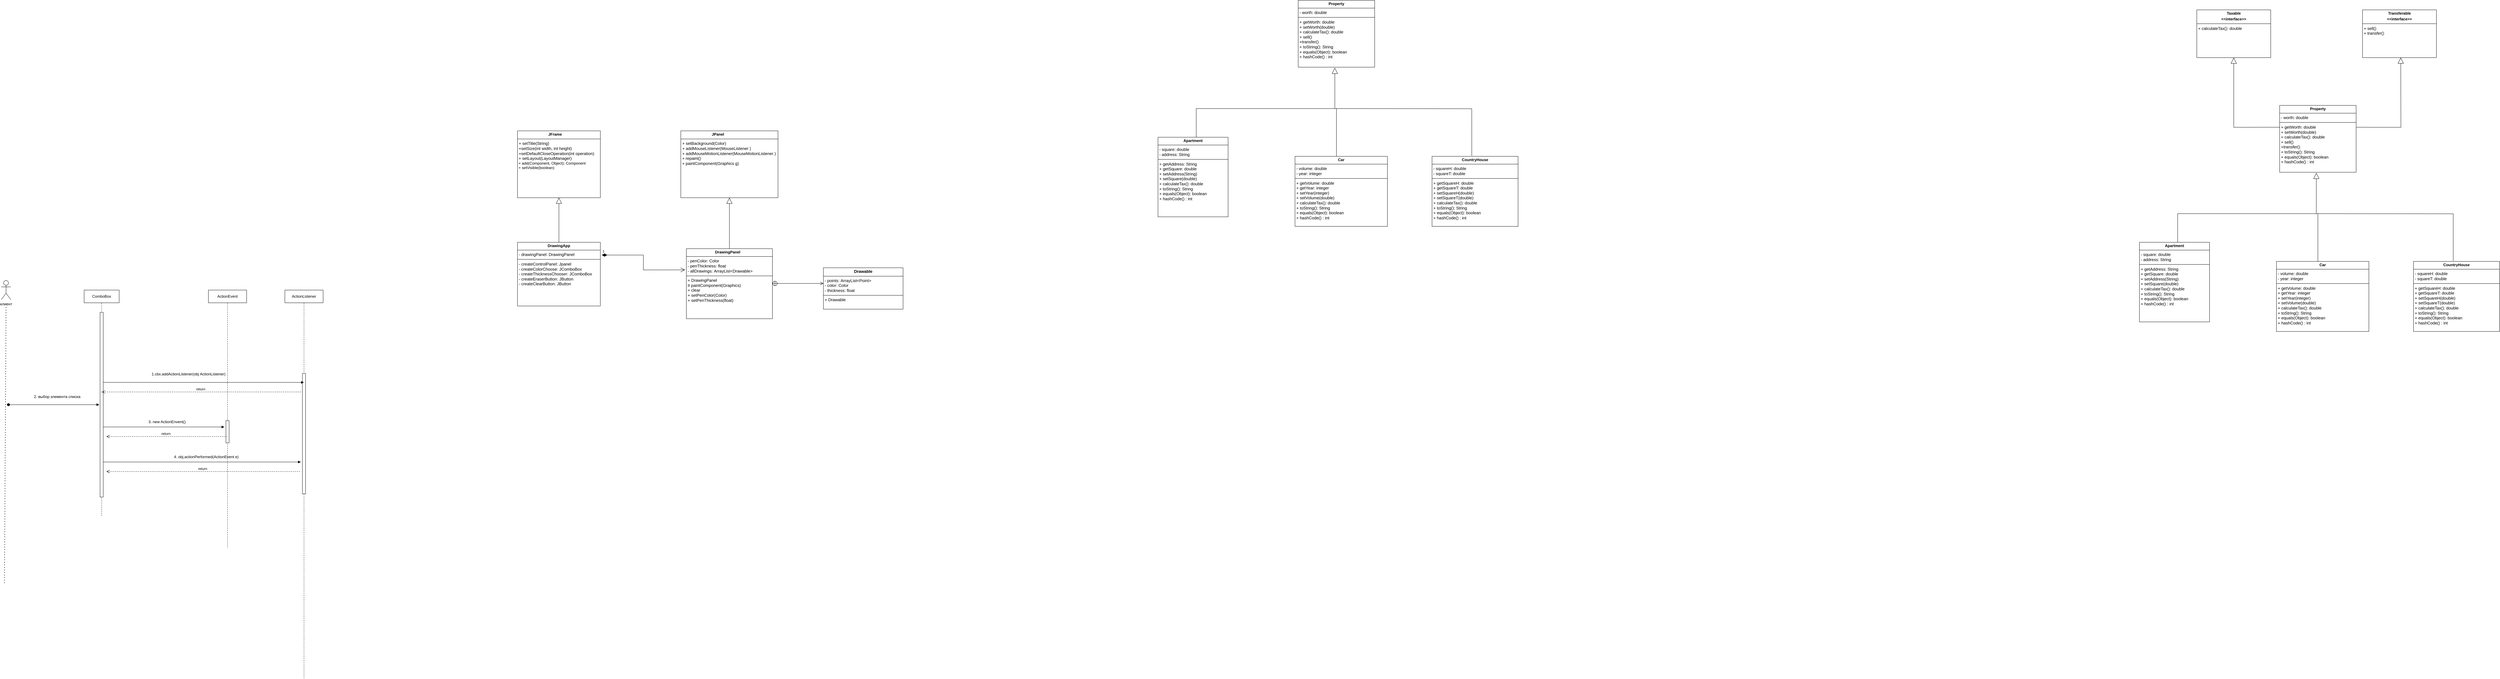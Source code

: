 <mxfile version="26.0.16">
  <diagram name="Страница — 1" id="_13ksTldsYPDwFrA4BW2">
    <mxGraphModel dx="5716" dy="1906" grid="1" gridSize="10" guides="1" tooltips="1" connect="1" arrows="1" fold="1" page="1" pageScale="1" pageWidth="827" pageHeight="1169" math="0" shadow="0">
      <root>
        <mxCell id="0" />
        <mxCell id="1" parent="0" />
        <mxCell id="aZQ1SQbZT99cCd8lC_CR-1" value="&lt;p style=&quot;margin:0px;margin-top:4px;text-align:center;&quot;&gt;&lt;span style=&quot;background-color: transparent; text-align: left;&quot;&gt;&lt;b&gt;Apartment&lt;/b&gt;&lt;/span&gt;&lt;/p&gt;&lt;hr size=&quot;1&quot; style=&quot;border-style:solid;&quot;&gt;&lt;p style=&quot;margin: 0px 0px 0px 4px; font-size: 13px;&quot;&gt;- square: double&lt;/p&gt;&lt;p style=&quot;margin: 0px 0px 0px 4px; font-size: 13px;&quot;&gt;- address: String&lt;/p&gt;&lt;hr size=&quot;1&quot; style=&quot;border-style: solid; font-size: 13px;&quot;&gt;&lt;p style=&quot;margin: 0px 0px 0px 4px; font-size: 13px;&quot;&gt;&lt;font style=&quot;font-size: 13px;&quot;&gt;+ getAddress&lt;/font&gt;&lt;span style=&quot;background-color: initial;&quot;&gt;: String&lt;/span&gt;&lt;/p&gt;&lt;p style=&quot;margin: 0px 0px 0px 4px; font-size: 13px;&quot;&gt;&lt;font style=&quot;font-size: 13px;&quot;&gt;+&amp;nbsp;getSquare: double&lt;br&gt;&lt;/font&gt;&lt;/p&gt;&lt;p style=&quot;margin: 0px 0px 0px 4px; font-size: 13px;&quot;&gt;&lt;font style=&quot;font-size: 13px;&quot;&gt;+&amp;nbsp;setAddress(String)&lt;/font&gt;&lt;/p&gt;&lt;p style=&quot;margin: 0px 0px 0px 4px; font-size: 13px;&quot;&gt;&lt;font style=&quot;font-size: 13px;&quot;&gt;+&amp;nbsp;setSquare(double)&lt;/font&gt;&lt;/p&gt;&lt;p style=&quot;margin: 0px 0px 0px 4px; font-size: 13px;&quot;&gt;&lt;font style=&quot;font-size: 13px;&quot;&gt;+ calculateTax(): double&lt;/font&gt;&lt;/p&gt;&lt;p style=&quot;font-size: 13px; margin: 0px 0px 0px 4px;&quot;&gt;+&amp;nbsp;toString(): String&lt;/p&gt;&lt;p style=&quot;margin: 0px 0px 0px 4px; font-size: 13px;&quot;&gt;&lt;/p&gt;&lt;p style=&quot;font-size: 13px; margin: 0px 0px 0px 4px;&quot;&gt;+ equals(Object): boolean&lt;/p&gt;&lt;p style=&quot;margin: 0px 0px 0px 4px; font-size: 13px;&quot;&gt;+&amp;nbsp;hashCode() : int&lt;/p&gt;&lt;p style=&quot;margin: 0px 0px 0px 4px; font-size: 13px;&quot;&gt;&lt;br&gt;&lt;/p&gt;&lt;p style=&quot;margin: 0px 0px 0px 4px; font-size: 13px;&quot;&gt;&lt;br&gt;&lt;/p&gt;" style="verticalAlign=top;align=left;overflow=fill;html=1;whiteSpace=wrap;" parent="1" vertex="1">
          <mxGeometry x="-120" y="280" width="220" height="250" as="geometry" />
        </mxCell>
        <mxCell id="aZQ1SQbZT99cCd8lC_CR-2" value="&lt;p style=&quot;margin:0px;margin-top:4px;text-align:center;&quot;&gt;&lt;span style=&quot;background-color: transparent; text-align: left;&quot;&gt;&lt;b&gt;Car&lt;/b&gt;&lt;/span&gt;&lt;/p&gt;&lt;hr size=&quot;1&quot; style=&quot;border-style:solid;&quot;&gt;&lt;p style=&quot;margin: 0px 0px 0px 4px; font-size: 13px;&quot;&gt;- volume: double&lt;/p&gt;&lt;p style=&quot;margin: 0px 0px 0px 4px; font-size: 13px;&quot;&gt;- year: integer&lt;/p&gt;&lt;hr size=&quot;1&quot; style=&quot;border-style: solid; font-size: 13px;&quot;&gt;&lt;p style=&quot;margin: 0px 0px 0px 4px; font-size: 13px;&quot;&gt;+ getVolume&lt;span style=&quot;background-color: initial;&quot;&gt;: double&lt;/span&gt;&lt;/p&gt;&lt;p style=&quot;margin: 0px 0px 0px 4px; font-size: 13px;&quot;&gt;+ getYear: integer&lt;br&gt;&lt;/p&gt;&lt;p style=&quot;margin: 0px 0px 0px 4px; font-size: 13px;&quot;&gt;+ setYear(integer)&lt;/p&gt;&lt;p style=&quot;margin: 0px 0px 0px 4px; font-size: 13px;&quot;&gt;+ setVolume(double)&lt;/p&gt;&lt;p style=&quot;margin: 0px 0px 0px 4px; font-size: 13px;&quot;&gt;+ calculateTax(): double&lt;/p&gt;&lt;p style=&quot;font-size: 13px; margin: 0px 0px 0px 4px;&quot;&gt;+&amp;nbsp;toString(): String&lt;/p&gt;&lt;p style=&quot;font-size: 13px; margin: 0px 0px 0px 4px;&quot;&gt;+ equals(Object): boolean&lt;/p&gt;&lt;p style=&quot;font-size: 13px; margin: 0px 0px 0px 4px;&quot;&gt;+&amp;nbsp;hashCode() : int&lt;/p&gt;" style="verticalAlign=top;align=left;overflow=fill;html=1;whiteSpace=wrap;" parent="1" vertex="1">
          <mxGeometry x="310" y="340" width="290" height="220" as="geometry" />
        </mxCell>
        <mxCell id="aZQ1SQbZT99cCd8lC_CR-3" value="&lt;p style=&quot;margin:0px;margin-top:4px;text-align:center;&quot;&gt;&lt;span style=&quot;background-color: transparent; text-align: left;&quot;&gt;&lt;b&gt;Property&lt;/b&gt;&lt;/span&gt;&lt;/p&gt;&lt;hr size=&quot;1&quot; style=&quot;border-style:solid;&quot;&gt;&lt;p style=&quot;margin: 0px 0px 0px 4px; font-size: 13px;&quot;&gt;&lt;font style=&quot;font-size: 13px;&quot;&gt;- worth: double&lt;/font&gt;&lt;/p&gt;&lt;hr size=&quot;1&quot; style=&quot;border-style: solid; font-size: 13px;&quot;&gt;&lt;p style=&quot;margin: 0px 0px 0px 4px;&quot;&gt;&lt;font style=&quot;background-color: transparent; color: light-dark(rgb(0, 0, 0), rgb(255, 255, 255)); font-size: 13px;&quot;&gt;+ getWorth&lt;/font&gt;&lt;span style=&quot;background-color: initial; color: light-dark(rgb(0, 0, 0), rgb(255, 255, 255)); font-size: 13px;&quot;&gt;: double&lt;/span&gt;&lt;/p&gt;&lt;p style=&quot;margin: 0px 0px 0px 4px; font-size: 13px;&quot;&gt;&lt;font style=&quot;font-size: 13px;&quot;&gt;+ setWorth(double)&lt;br&gt;&lt;/font&gt;&lt;/p&gt;&lt;p style=&quot;font-size: 13px; margin: 0px 0px 0px 4px;&quot;&gt;+ calculateTax(): double&lt;br&gt;&lt;/p&gt;&lt;p style=&quot;margin: 0px 0px 0px 4px; font-size: 13px;&quot;&gt;&lt;/p&gt;&lt;p style=&quot;font-size: 13px; margin: 0px 0px 0px 4px;&quot;&gt;+ sell()&lt;/p&gt;&lt;p style=&quot;font-size: 13px; margin: 0px 0px 0px 4px;&quot;&gt;+transfer()&lt;/p&gt;&lt;p style=&quot;font-size: 13px; margin: 0px 0px 0px 4px;&quot;&gt;+&amp;nbsp;toString(): String&lt;/p&gt;&lt;p style=&quot;font-size: 13px; margin: 0px 0px 0px 4px;&quot;&gt;+ equals(Object): boolean&lt;/p&gt;&lt;p style=&quot;font-size: 13px; margin: 0px 0px 0px 4px;&quot;&gt;+&amp;nbsp;hashCode() : int&lt;/p&gt;&lt;div style=&quot;font-size: 13px;&quot;&gt;&lt;span style=&quot;background-color: initial;&quot;&gt;&lt;br&gt;&lt;/span&gt;&lt;/div&gt;&lt;div style=&quot;font-size: 13px;&quot;&gt;&lt;font style=&quot;font-size: 13px;&quot;&gt;&lt;div&gt;&lt;br&gt;&lt;/div&gt;&lt;div&gt;&lt;br&gt;&lt;/div&gt;&lt;/font&gt;&lt;/div&gt;&lt;div style=&quot;font-size: 13px;&quot;&gt;&lt;font style=&quot;font-size: 13px;&quot;&gt;&lt;br&gt;&lt;/font&gt;&lt;/div&gt;&lt;div style=&quot;font-size: 13px;&quot;&gt;&lt;font style=&quot;font-size: 13px;&quot;&gt;&lt;br&gt;&lt;/font&gt;&lt;/div&gt;&lt;div style=&quot;font-size: 13px;&quot;&gt;&lt;font style=&quot;font-size: 13px;&quot;&gt;&lt;br&gt;&lt;/font&gt;&lt;/div&gt;&lt;p style=&quot;margin:0px;margin-left:4px;&quot;&gt;&lt;br&gt;&lt;/p&gt;&lt;p style=&quot;margin:0px;margin-left:4px;&quot;&gt;&lt;br&gt;&lt;/p&gt;" style="verticalAlign=top;align=left;overflow=fill;html=1;whiteSpace=wrap;" parent="1" vertex="1">
          <mxGeometry x="320" y="-150" width="240" height="210" as="geometry" />
        </mxCell>
        <mxCell id="aZQ1SQbZT99cCd8lC_CR-4" value="" style="endArrow=none;html=1;edgeStyle=orthogonalEdgeStyle;rounded=0;exitX=0.5;exitY=0;exitDx=0;exitDy=0;entryX=0.5;entryY=0;entryDx=0;entryDy=0;" parent="1" source="aZQ1SQbZT99cCd8lC_CR-1" target="aZQ1SQbZT99cCd8lC_CR-2" edge="1">
          <mxGeometry relative="1" as="geometry">
            <mxPoint x="280" y="200" as="sourcePoint" />
            <mxPoint x="440" y="200" as="targetPoint" />
            <Array as="points">
              <mxPoint y="280" />
              <mxPoint y="190" />
              <mxPoint x="440" y="190" />
              <mxPoint x="440" y="340" />
            </Array>
          </mxGeometry>
        </mxCell>
        <mxCell id="aZQ1SQbZT99cCd8lC_CR-6" value="" style="endArrow=block;endSize=16;endFill=0;html=1;rounded=0;" parent="1" edge="1">
          <mxGeometry width="160" relative="1" as="geometry">
            <mxPoint x="435" y="190" as="sourcePoint" />
            <mxPoint x="435" y="62" as="targetPoint" />
          </mxGeometry>
        </mxCell>
        <mxCell id="aZQ1SQbZT99cCd8lC_CR-7" value="&lt;p style=&quot;margin:0px;margin-top:4px;text-align:center;&quot;&gt;&lt;span style=&quot;background-color: transparent; text-align: left;&quot;&gt;&lt;b&gt;CountryHouse&lt;/b&gt;&lt;/span&gt;&lt;/p&gt;&lt;hr size=&quot;1&quot; style=&quot;border-style:solid;&quot;&gt;&lt;p style=&quot;margin: 0px 0px 0px 4px;&quot;&gt;&lt;span style=&quot;font-size: 13px; background-color: transparent; color: light-dark(rgb(0, 0, 0), rgb(255, 255, 255));&quot;&gt;-&amp;nbsp;&lt;/span&gt;&lt;span style=&quot;background-color: transparent; font-size: 13px;&quot;&gt;squareH&lt;/span&gt;&lt;span style=&quot;font-size: 13px; background-color: transparent; color: light-dark(rgb(0, 0, 0), rgb(255, 255, 255));&quot;&gt;: double&lt;/span&gt;&lt;/p&gt;&lt;p style=&quot;margin: 0px 0px 0px 4px; font-size: 13px;&quot;&gt;- squareT: double&lt;/p&gt;&lt;hr size=&quot;1&quot; style=&quot;border-style: solid; font-size: 13px;&quot;&gt;&lt;p style=&quot;margin: 0px 0px 0px 4px; font-size: 13px;&quot;&gt;+ getSquareH&lt;span style=&quot;background-color: initial;&quot;&gt;: double&lt;/span&gt;&lt;/p&gt;&lt;p style=&quot;margin: 0px 0px 0px 4px; font-size: 13px;&quot;&gt;+ getSquareT: double&lt;br&gt;&lt;/p&gt;&lt;p style=&quot;margin: 0px 0px 0px 4px; font-size: 13px;&quot;&gt;+ setSquareH(double)&lt;/p&gt;&lt;p style=&quot;margin: 0px 0px 0px 4px; font-size: 13px;&quot;&gt;+ setSquareT(double)&lt;/p&gt;&lt;p style=&quot;margin: 0px 0px 0px 4px; font-size: 13px;&quot;&gt;+ calculateTax(): double&lt;/p&gt;&lt;p style=&quot;font-size: 13px; margin: 0px 0px 0px 4px;&quot;&gt;+&amp;nbsp;toString(): String&lt;/p&gt;&lt;p style=&quot;font-size: 13px; margin: 0px 0px 0px 4px;&quot;&gt;+ equals(Object): boolean&lt;/p&gt;&lt;p style=&quot;font-size: 13px; margin: 0px 0px 0px 4px;&quot;&gt;+&amp;nbsp;hashCode() : int&lt;/p&gt;" style="verticalAlign=top;align=left;overflow=fill;html=1;whiteSpace=wrap;" parent="1" vertex="1">
          <mxGeometry x="740" y="340" width="270" height="220" as="geometry" />
        </mxCell>
        <mxCell id="aZQ1SQbZT99cCd8lC_CR-8" value="" style="endArrow=none;html=1;rounded=0;entryX=0.462;entryY=-0.008;entryDx=0;entryDy=0;entryPerimeter=0;edgeStyle=orthogonalEdgeStyle;" parent="1" target="aZQ1SQbZT99cCd8lC_CR-7" edge="1">
          <mxGeometry width="50" height="50" relative="1" as="geometry">
            <mxPoint x="440" y="190" as="sourcePoint" />
            <mxPoint x="800" y="220" as="targetPoint" />
          </mxGeometry>
        </mxCell>
        <mxCell id="85oinvywJ7KDkcrVOduP-8" value="&lt;p style=&quot;margin:0px;margin-top:4px;text-align:center;&quot;&gt;&lt;span style=&quot;background-color: transparent; text-align: left;&quot;&gt;&lt;b&gt;Apartment&lt;/b&gt;&lt;/span&gt;&lt;/p&gt;&lt;hr size=&quot;1&quot; style=&quot;border-style:solid;&quot;&gt;&lt;p style=&quot;margin: 0px 0px 0px 4px; font-size: 13px;&quot;&gt;- square: double&lt;/p&gt;&lt;p style=&quot;margin: 0px 0px 0px 4px; font-size: 13px;&quot;&gt;- address: String&lt;/p&gt;&lt;hr size=&quot;1&quot; style=&quot;border-style: solid; font-size: 13px;&quot;&gt;&lt;p style=&quot;margin: 0px 0px 0px 4px; font-size: 13px;&quot;&gt;&lt;font style=&quot;font-size: 13px;&quot;&gt;+ getAddress&lt;/font&gt;&lt;span style=&quot;background-color: initial;&quot;&gt;: String&lt;/span&gt;&lt;/p&gt;&lt;p style=&quot;margin: 0px 0px 0px 4px; font-size: 13px;&quot;&gt;&lt;font style=&quot;font-size: 13px;&quot;&gt;+&amp;nbsp;getSquare: double&lt;br&gt;&lt;/font&gt;&lt;/p&gt;&lt;p style=&quot;margin: 0px 0px 0px 4px; font-size: 13px;&quot;&gt;&lt;font style=&quot;font-size: 13px;&quot;&gt;+&amp;nbsp;setAddress(String)&lt;/font&gt;&lt;/p&gt;&lt;p style=&quot;margin: 0px 0px 0px 4px; font-size: 13px;&quot;&gt;&lt;font style=&quot;font-size: 13px;&quot;&gt;+&amp;nbsp;setSquare(double)&lt;/font&gt;&lt;/p&gt;&lt;p style=&quot;margin: 0px 0px 0px 4px; font-size: 13px;&quot;&gt;&lt;font style=&quot;font-size: 13px;&quot;&gt;+ calculateTax(): double&lt;/font&gt;&lt;/p&gt;&lt;p style=&quot;font-size: 13px; margin: 0px 0px 0px 4px;&quot;&gt;+&amp;nbsp;toString(): String&lt;/p&gt;&lt;p style=&quot;margin: 0px 0px 0px 4px; font-size: 13px;&quot;&gt;&lt;/p&gt;&lt;p style=&quot;font-size: 13px; margin: 0px 0px 0px 4px;&quot;&gt;+ equals(Object): boolean&lt;/p&gt;&lt;p style=&quot;margin: 0px 0px 0px 4px; font-size: 13px;&quot;&gt;+&amp;nbsp;hashCode() : int&lt;/p&gt;&lt;p style=&quot;margin: 0px 0px 0px 4px; font-size: 13px;&quot;&gt;&lt;br&gt;&lt;/p&gt;&lt;p style=&quot;margin: 0px 0px 0px 4px; font-size: 13px;&quot;&gt;&lt;br&gt;&lt;/p&gt;" style="verticalAlign=top;align=left;overflow=fill;html=1;whiteSpace=wrap;" parent="1" vertex="1">
          <mxGeometry x="2960" y="610" width="220" height="250" as="geometry" />
        </mxCell>
        <mxCell id="85oinvywJ7KDkcrVOduP-9" value="&lt;p style=&quot;margin:0px;margin-top:4px;text-align:center;&quot;&gt;&lt;span style=&quot;background-color: transparent; text-align: left;&quot;&gt;&lt;b&gt;Car&lt;/b&gt;&lt;/span&gt;&lt;/p&gt;&lt;hr size=&quot;1&quot; style=&quot;border-style:solid;&quot;&gt;&lt;p style=&quot;margin: 0px 0px 0px 4px; font-size: 13px;&quot;&gt;- volume: double&lt;/p&gt;&lt;p style=&quot;margin: 0px 0px 0px 4px; font-size: 13px;&quot;&gt;- year: integer&lt;/p&gt;&lt;hr size=&quot;1&quot; style=&quot;border-style: solid; font-size: 13px;&quot;&gt;&lt;p style=&quot;margin: 0px 0px 0px 4px; font-size: 13px;&quot;&gt;+ getVolume&lt;span style=&quot;background-color: initial;&quot;&gt;: double&lt;/span&gt;&lt;/p&gt;&lt;p style=&quot;margin: 0px 0px 0px 4px; font-size: 13px;&quot;&gt;+ getYear: integer&lt;br&gt;&lt;/p&gt;&lt;p style=&quot;margin: 0px 0px 0px 4px; font-size: 13px;&quot;&gt;+ setYear(integer)&lt;/p&gt;&lt;p style=&quot;margin: 0px 0px 0px 4px; font-size: 13px;&quot;&gt;+ setVolume(double)&lt;/p&gt;&lt;p style=&quot;margin: 0px 0px 0px 4px; font-size: 13px;&quot;&gt;+ calculateTax(): double&lt;/p&gt;&lt;p style=&quot;font-size: 13px; margin: 0px 0px 0px 4px;&quot;&gt;+&amp;nbsp;toString(): String&lt;/p&gt;&lt;p style=&quot;font-size: 13px; margin: 0px 0px 0px 4px;&quot;&gt;+ equals(Object): boolean&lt;/p&gt;&lt;p style=&quot;font-size: 13px; margin: 0px 0px 0px 4px;&quot;&gt;+&amp;nbsp;hashCode() : int&lt;/p&gt;" style="verticalAlign=top;align=left;overflow=fill;html=1;whiteSpace=wrap;" parent="1" vertex="1">
          <mxGeometry x="3390" y="670" width="290" height="220" as="geometry" />
        </mxCell>
        <mxCell id="85oinvywJ7KDkcrVOduP-10" value="&lt;p style=&quot;margin:0px;margin-top:4px;text-align:center;&quot;&gt;&lt;span style=&quot;background-color: transparent; text-align: left;&quot;&gt;&lt;b&gt;Property&lt;/b&gt;&lt;/span&gt;&lt;/p&gt;&lt;hr size=&quot;1&quot; style=&quot;border-style:solid;&quot;&gt;&lt;p style=&quot;margin: 0px 0px 0px 4px; font-size: 13px;&quot;&gt;&lt;font style=&quot;font-size: 13px;&quot;&gt;- worth: double&lt;/font&gt;&lt;/p&gt;&lt;hr size=&quot;1&quot; style=&quot;border-style: solid; font-size: 13px;&quot;&gt;&lt;p style=&quot;margin: 0px 0px 0px 4px;&quot;&gt;&lt;font style=&quot;background-color: transparent; color: light-dark(rgb(0, 0, 0), rgb(255, 255, 255)); font-size: 13px;&quot;&gt;+ getWorth&lt;/font&gt;&lt;span style=&quot;background-color: initial; color: light-dark(rgb(0, 0, 0), rgb(255, 255, 255)); font-size: 13px;&quot;&gt;: double&lt;/span&gt;&lt;/p&gt;&lt;p style=&quot;margin: 0px 0px 0px 4px; font-size: 13px;&quot;&gt;&lt;font style=&quot;font-size: 13px;&quot;&gt;+ setWorth(double)&lt;br&gt;&lt;/font&gt;&lt;/p&gt;&lt;p style=&quot;font-size: 13px; margin: 0px 0px 0px 4px;&quot;&gt;+ calculateTax(): double&lt;br&gt;&lt;/p&gt;&lt;p style=&quot;margin: 0px 0px 0px 4px; font-size: 13px;&quot;&gt;&lt;/p&gt;&lt;p style=&quot;font-size: 13px; margin: 0px 0px 0px 4px;&quot;&gt;+ sell()&lt;/p&gt;&lt;p style=&quot;font-size: 13px; margin: 0px 0px 0px 4px;&quot;&gt;+transfer()&lt;/p&gt;&lt;p style=&quot;font-size: 13px; margin: 0px 0px 0px 4px;&quot;&gt;+&amp;nbsp;toString(): String&lt;/p&gt;&lt;p style=&quot;font-size: 13px; margin: 0px 0px 0px 4px;&quot;&gt;+ equals(Object): boolean&lt;/p&gt;&lt;p style=&quot;font-size: 13px; margin: 0px 0px 0px 4px;&quot;&gt;+&amp;nbsp;hashCode() : int&lt;/p&gt;&lt;div style=&quot;font-size: 13px;&quot;&gt;&lt;span style=&quot;background-color: initial;&quot;&gt;&lt;br&gt;&lt;/span&gt;&lt;/div&gt;&lt;div style=&quot;font-size: 13px;&quot;&gt;&lt;font style=&quot;font-size: 13px;&quot;&gt;&lt;div&gt;&lt;br&gt;&lt;/div&gt;&lt;div&gt;&lt;br&gt;&lt;/div&gt;&lt;/font&gt;&lt;/div&gt;&lt;div style=&quot;font-size: 13px;&quot;&gt;&lt;font style=&quot;font-size: 13px;&quot;&gt;&lt;br&gt;&lt;/font&gt;&lt;/div&gt;&lt;div style=&quot;font-size: 13px;&quot;&gt;&lt;font style=&quot;font-size: 13px;&quot;&gt;&lt;br&gt;&lt;/font&gt;&lt;/div&gt;&lt;div style=&quot;font-size: 13px;&quot;&gt;&lt;font style=&quot;font-size: 13px;&quot;&gt;&lt;br&gt;&lt;/font&gt;&lt;/div&gt;&lt;p style=&quot;margin:0px;margin-left:4px;&quot;&gt;&lt;br&gt;&lt;/p&gt;&lt;p style=&quot;margin:0px;margin-left:4px;&quot;&gt;&lt;br&gt;&lt;/p&gt;" style="verticalAlign=top;align=left;overflow=fill;html=1;whiteSpace=wrap;" parent="1" vertex="1">
          <mxGeometry x="3400" y="180" width="240" height="210" as="geometry" />
        </mxCell>
        <mxCell id="85oinvywJ7KDkcrVOduP-11" value="" style="endArrow=none;html=1;edgeStyle=orthogonalEdgeStyle;rounded=0;exitX=0.5;exitY=0;exitDx=0;exitDy=0;entryX=0.5;entryY=0;entryDx=0;entryDy=0;" parent="1" source="85oinvywJ7KDkcrVOduP-8" target="85oinvywJ7KDkcrVOduP-9" edge="1">
          <mxGeometry relative="1" as="geometry">
            <mxPoint x="3360" y="530" as="sourcePoint" />
            <mxPoint x="3520" y="530" as="targetPoint" />
            <Array as="points">
              <mxPoint x="3080" y="610" />
              <mxPoint x="3080" y="520" />
              <mxPoint x="3520" y="520" />
              <mxPoint x="3520" y="670" />
            </Array>
          </mxGeometry>
        </mxCell>
        <mxCell id="85oinvywJ7KDkcrVOduP-12" value="" style="endArrow=block;endSize=16;endFill=0;html=1;rounded=0;" parent="1" edge="1">
          <mxGeometry width="160" relative="1" as="geometry">
            <mxPoint x="3515" y="520" as="sourcePoint" />
            <mxPoint x="3515" y="392" as="targetPoint" />
          </mxGeometry>
        </mxCell>
        <mxCell id="85oinvywJ7KDkcrVOduP-13" value="&lt;p style=&quot;margin:0px;margin-top:4px;text-align:center;&quot;&gt;&lt;span style=&quot;background-color: transparent; text-align: left;&quot;&gt;&lt;b&gt;CountryHouse&lt;/b&gt;&lt;/span&gt;&lt;/p&gt;&lt;hr size=&quot;1&quot; style=&quot;border-style:solid;&quot;&gt;&lt;p style=&quot;margin: 0px 0px 0px 4px;&quot;&gt;&lt;span style=&quot;font-size: 13px; background-color: transparent; color: light-dark(rgb(0, 0, 0), rgb(255, 255, 255));&quot;&gt;-&amp;nbsp;&lt;/span&gt;&lt;span style=&quot;background-color: transparent; font-size: 13px;&quot;&gt;squareH&lt;/span&gt;&lt;span style=&quot;font-size: 13px; background-color: transparent; color: light-dark(rgb(0, 0, 0), rgb(255, 255, 255));&quot;&gt;: double&lt;/span&gt;&lt;/p&gt;&lt;p style=&quot;margin: 0px 0px 0px 4px; font-size: 13px;&quot;&gt;- squareT: double&lt;/p&gt;&lt;hr size=&quot;1&quot; style=&quot;border-style: solid; font-size: 13px;&quot;&gt;&lt;p style=&quot;margin: 0px 0px 0px 4px; font-size: 13px;&quot;&gt;+ getSquareH&lt;span style=&quot;background-color: initial;&quot;&gt;: double&lt;/span&gt;&lt;/p&gt;&lt;p style=&quot;margin: 0px 0px 0px 4px; font-size: 13px;&quot;&gt;+ getSquareT: double&lt;br&gt;&lt;/p&gt;&lt;p style=&quot;margin: 0px 0px 0px 4px; font-size: 13px;&quot;&gt;+ setSquareH(double)&lt;/p&gt;&lt;p style=&quot;margin: 0px 0px 0px 4px; font-size: 13px;&quot;&gt;+ setSquareT(double)&lt;/p&gt;&lt;p style=&quot;margin: 0px 0px 0px 4px; font-size: 13px;&quot;&gt;+ calculateTax(): double&lt;/p&gt;&lt;p style=&quot;font-size: 13px; margin: 0px 0px 0px 4px;&quot;&gt;+&amp;nbsp;toString(): String&lt;/p&gt;&lt;p style=&quot;font-size: 13px; margin: 0px 0px 0px 4px;&quot;&gt;+ equals(Object): boolean&lt;/p&gt;&lt;p style=&quot;font-size: 13px; margin: 0px 0px 0px 4px;&quot;&gt;+&amp;nbsp;hashCode() : int&lt;/p&gt;" style="verticalAlign=top;align=left;overflow=fill;html=1;whiteSpace=wrap;" parent="1" vertex="1">
          <mxGeometry x="3820" y="670" width="270" height="220" as="geometry" />
        </mxCell>
        <mxCell id="85oinvywJ7KDkcrVOduP-14" value="" style="endArrow=none;html=1;rounded=0;entryX=0.462;entryY=-0.008;entryDx=0;entryDy=0;entryPerimeter=0;edgeStyle=orthogonalEdgeStyle;" parent="1" target="85oinvywJ7KDkcrVOduP-13" edge="1">
          <mxGeometry width="50" height="50" relative="1" as="geometry">
            <mxPoint x="3520" y="520" as="sourcePoint" />
            <mxPoint x="3880" y="550" as="targetPoint" />
          </mxGeometry>
        </mxCell>
        <mxCell id="85oinvywJ7KDkcrVOduP-15" value="&lt;p style=&quot;margin: 4px 0px 0px; text-align: center;&quot;&gt;&lt;span style=&quot;background-color: transparent; text-align: left;&quot;&gt;&lt;b&gt;Taxable&lt;/b&gt;&lt;/span&gt;&lt;/p&gt;&lt;p style=&quot;margin:0px;margin-top:4px;text-align:center;&quot;&gt;&lt;span style=&quot;background-color: transparent; text-align: left;&quot;&gt;&lt;b&gt;&amp;lt;&amp;lt;interface&amp;gt;&amp;gt;&lt;/b&gt;&lt;/span&gt;&lt;/p&gt;&lt;hr size=&quot;1&quot; style=&quot;border-style: solid; font-size: 13px;&quot;&gt;&lt;p style=&quot;margin: 0px 0px 0px 4px;&quot;&gt;&lt;span style=&quot;font-size: 13px; background-color: transparent; color: light-dark(rgb(0, 0, 0), rgb(255, 255, 255));&quot;&gt;+ calculateTax(): double&lt;/span&gt;&lt;/p&gt;&lt;p style=&quot;margin: 0px 0px 0px 4px; font-size: 13px;&quot;&gt;&lt;/p&gt;&lt;p style=&quot;font-size: 13px; margin: 0px 0px 0px 4px;&quot;&gt;&lt;br&gt;&lt;/p&gt;&lt;div style=&quot;font-size: 13px;&quot;&gt;&lt;span style=&quot;background-color: initial;&quot;&gt;&lt;br&gt;&lt;/span&gt;&lt;/div&gt;&lt;div style=&quot;font-size: 13px;&quot;&gt;&lt;font style=&quot;font-size: 13px;&quot;&gt;&lt;div&gt;&lt;br&gt;&lt;/div&gt;&lt;div&gt;&lt;br&gt;&lt;/div&gt;&lt;/font&gt;&lt;/div&gt;&lt;div style=&quot;font-size: 13px;&quot;&gt;&lt;font style=&quot;font-size: 13px;&quot;&gt;&lt;br&gt;&lt;/font&gt;&lt;/div&gt;&lt;div style=&quot;font-size: 13px;&quot;&gt;&lt;font style=&quot;font-size: 13px;&quot;&gt;&lt;br&gt;&lt;/font&gt;&lt;/div&gt;&lt;div style=&quot;font-size: 13px;&quot;&gt;&lt;font style=&quot;font-size: 13px;&quot;&gt;&lt;br&gt;&lt;/font&gt;&lt;/div&gt;&lt;p style=&quot;margin:0px;margin-left:4px;&quot;&gt;&lt;br&gt;&lt;/p&gt;&lt;p style=&quot;margin:0px;margin-left:4px;&quot;&gt;&lt;br&gt;&lt;/p&gt;" style="verticalAlign=top;align=left;overflow=fill;html=1;whiteSpace=wrap;" parent="1" vertex="1">
          <mxGeometry x="3140" y="-120" width="232" height="150" as="geometry" />
        </mxCell>
        <mxCell id="85oinvywJ7KDkcrVOduP-16" value="&lt;p style=&quot;margin: 4px 0px 0px; text-align: center;&quot;&gt;&lt;span style=&quot;background-color: transparent; text-align: left;&quot;&gt;&lt;b&gt;Transferable&lt;/b&gt;&lt;/span&gt;&lt;/p&gt;&lt;p style=&quot;margin:0px;margin-top:4px;text-align:center;&quot;&gt;&lt;span style=&quot;background-color: transparent; text-align: left;&quot;&gt;&lt;b&gt;&amp;lt;&amp;lt;interface&amp;gt;&amp;gt;&lt;/b&gt;&lt;/span&gt;&lt;/p&gt;&lt;hr size=&quot;1&quot; style=&quot;border-style: solid; font-size: 13px;&quot;&gt;&lt;p style=&quot;margin: 0px 0px 0px 4px;&quot;&gt;&lt;span style=&quot;font-size: 13px; background-color: transparent; color: light-dark(rgb(0, 0, 0), rgb(255, 255, 255));&quot;&gt;+ sell()&lt;/span&gt;&lt;/p&gt;&lt;p style=&quot;margin: 0px 0px 0px 4px;&quot;&gt;&lt;span style=&quot;font-size: 13px;&quot;&gt;+ transfer()&lt;/span&gt;&lt;/p&gt;&lt;p style=&quot;margin: 0px 0px 0px 4px; font-size: 13px;&quot;&gt;&lt;/p&gt;&lt;p style=&quot;font-size: 13px; margin: 0px 0px 0px 4px;&quot;&gt;&lt;br&gt;&lt;/p&gt;&lt;div style=&quot;font-size: 13px;&quot;&gt;&lt;span style=&quot;background-color: initial;&quot;&gt;&lt;br&gt;&lt;/span&gt;&lt;/div&gt;&lt;div style=&quot;font-size: 13px;&quot;&gt;&lt;font style=&quot;font-size: 13px;&quot;&gt;&lt;div&gt;&lt;br&gt;&lt;/div&gt;&lt;div&gt;&lt;br&gt;&lt;/div&gt;&lt;/font&gt;&lt;/div&gt;&lt;div style=&quot;font-size: 13px;&quot;&gt;&lt;font style=&quot;font-size: 13px;&quot;&gt;&lt;br&gt;&lt;/font&gt;&lt;/div&gt;&lt;div style=&quot;font-size: 13px;&quot;&gt;&lt;font style=&quot;font-size: 13px;&quot;&gt;&lt;br&gt;&lt;/font&gt;&lt;/div&gt;&lt;div style=&quot;font-size: 13px;&quot;&gt;&lt;font style=&quot;font-size: 13px;&quot;&gt;&lt;br&gt;&lt;/font&gt;&lt;/div&gt;&lt;p style=&quot;margin:0px;margin-left:4px;&quot;&gt;&lt;br&gt;&lt;/p&gt;&lt;p style=&quot;margin:0px;margin-left:4px;&quot;&gt;&lt;br&gt;&lt;/p&gt;" style="verticalAlign=top;align=left;overflow=fill;html=1;whiteSpace=wrap;" parent="1" vertex="1">
          <mxGeometry x="3660" y="-120" width="232" height="150" as="geometry" />
        </mxCell>
        <mxCell id="85oinvywJ7KDkcrVOduP-17" value="" style="endArrow=block;endSize=16;endFill=0;html=1;rounded=0;edgeStyle=orthogonalEdgeStyle;exitX=0.004;exitY=0.327;exitDx=0;exitDy=0;exitPerimeter=0;entryX=0.5;entryY=1;entryDx=0;entryDy=0;" parent="1" source="85oinvywJ7KDkcrVOduP-10" target="85oinvywJ7KDkcrVOduP-15" edge="1">
          <mxGeometry width="160" relative="1" as="geometry">
            <mxPoint x="3375" y="250" as="sourcePoint" />
            <mxPoint x="3375.44" y="30" as="targetPoint" />
          </mxGeometry>
        </mxCell>
        <mxCell id="85oinvywJ7KDkcrVOduP-18" value="" style="endArrow=block;endSize=16;endFill=0;html=1;rounded=0;edgeStyle=orthogonalEdgeStyle;exitX=1.004;exitY=0.327;exitDx=0;exitDy=0;exitPerimeter=0;" parent="1" source="85oinvywJ7KDkcrVOduP-10" edge="1">
          <mxGeometry width="160" relative="1" as="geometry">
            <mxPoint x="3805.56" y="249" as="sourcePoint" />
            <mxPoint x="3780" y="30" as="targetPoint" />
          </mxGeometry>
        </mxCell>
        <mxCell id="mlJd3gZgAM_WojJoIrN9-1" value="&lt;p style=&quot;margin: 4px 0px 0px; text-align: center;&quot;&gt;&lt;b&gt;DrawingApp&lt;/b&gt;&lt;/p&gt;&lt;hr size=&quot;1&quot; style=&quot;border-style:solid;&quot;&gt;&lt;p style=&quot;margin: 0px 0px 0px 4px; font-size: 13px;&quot;&gt;- drawingPanel:&amp;nbsp;DrawingPanel&lt;/p&gt;&lt;hr size=&quot;1&quot; style=&quot;border-style: solid; font-size: 13px;&quot;&gt;&lt;p style=&quot;margin: 0px 0px 0px 4px; font-size: 13px;&quot;&gt;&lt;font style=&quot;font-size: 13px;&quot;&gt;- createControlPanel&lt;/font&gt;&lt;span style=&quot;background-color: initial;&quot;&gt;: Jpanel&lt;/span&gt;&lt;/p&gt;&lt;p style=&quot;margin: 0px 0px 0px 4px; font-size: 13px;&quot;&gt;&lt;font style=&quot;font-size: 13px;&quot;&gt;- createColorChoose:&amp;nbsp;JComboBox&lt;br&gt;&lt;/font&gt;&lt;/p&gt;&lt;p style=&quot;margin: 0px 0px 0px 4px; font-size: 13px;&quot;&gt;&lt;font style=&quot;font-size: 13px;&quot;&gt;- createThicknessChooser:&amp;nbsp;&lt;/font&gt;&lt;span style=&quot;background-color: transparent; color: light-dark(rgb(0, 0, 0), rgb(255, 255, 255));&quot;&gt;JComboBox&lt;/span&gt;&lt;/p&gt;&lt;p style=&quot;margin: 0px 0px 0px 4px; font-size: 13px;&quot;&gt;&lt;font style=&quot;font-size: 13px;&quot;&gt;- createEraserButton:&amp;nbsp;JButton&lt;/font&gt;&lt;/p&gt;&lt;p style=&quot;margin: 0px 0px 0px 4px; font-size: 13px;&quot;&gt;&lt;font style=&quot;font-size: 13px;&quot;&gt;- createClearButton:&amp;nbsp;&lt;/font&gt;&lt;span style=&quot;background-color: transparent; color: light-dark(rgb(0, 0, 0), rgb(255, 255, 255));&quot;&gt;JButton&lt;/span&gt;&lt;/p&gt;&lt;p style=&quot;margin: 0px 0px 0px 4px; font-size: 13px;&quot;&gt;&lt;br&gt;&lt;/p&gt;&lt;p style=&quot;margin: 0px 0px 0px 4px; font-size: 13px;&quot;&gt;&lt;br&gt;&lt;/p&gt;" style="verticalAlign=top;align=left;overflow=fill;html=1;whiteSpace=wrap;" vertex="1" parent="1">
          <mxGeometry x="-2130" y="610" width="260" height="200" as="geometry" />
        </mxCell>
        <mxCell id="mlJd3gZgAM_WojJoIrN9-3" value="&lt;p style=&quot;text-align: left; margin: 4px 0px 0px;&quot;&gt;&lt;b&gt;&amp;nbsp; &amp;nbsp; &amp;nbsp; &amp;nbsp; &amp;nbsp; &amp;nbsp; &amp;nbsp; &amp;nbsp; &amp;nbsp; &amp;nbsp; &amp;nbsp; &amp;nbsp; &amp;nbsp; &amp;nbsp; &amp;nbsp;&lt;/b&gt;&lt;span style=&quot;background-color: transparent;&quot;&gt;&lt;b&gt;JFrame&lt;/b&gt;&lt;/span&gt;&lt;/p&gt;&lt;hr size=&quot;1&quot; style=&quot;border-style: solid; font-size: 13px;&quot;&gt;&lt;p style=&quot;margin: 0px 0px 0px 4px;&quot;&gt;&lt;font style=&quot;background-color: transparent; color: light-dark(rgb(0, 0, 0), rgb(255, 255, 255)); font-size: 13px;&quot;&gt;+&amp;nbsp;setTitle(String)&lt;/font&gt;&lt;/p&gt;&lt;p style=&quot;margin: 0px 0px 0px 4px;&quot;&gt;&lt;font style=&quot;background-color: transparent; color: light-dark(rgb(0, 0, 0), rgb(255, 255, 255)); font-size: 13px;&quot;&gt;+setSize(int width, int height)&lt;/font&gt;&lt;/p&gt;&lt;p style=&quot;margin: 0px 0px 0px 4px;&quot;&gt;&lt;font style=&quot;background-color: transparent; color: light-dark(rgb(0, 0, 0), rgb(255, 255, 255)); font-size: 13px;&quot;&gt;+setDefaultCloseOperation(int operation)&lt;/font&gt;&lt;/p&gt;&lt;div style=&quot;&quot;&gt;&lt;span style=&quot;font-size: 13px; background-color: initial;&quot;&gt;&amp;nbsp;+&amp;nbsp;&lt;/span&gt;&lt;span style=&quot;background-color: transparent; font-size: 13px;&quot;&gt;setLayout(LayoutManager)&lt;/span&gt;&lt;/div&gt;&lt;div style=&quot;&quot;&gt;&amp;nbsp;+&amp;nbsp;add(Component, Object): Component&lt;/div&gt;&lt;div style=&quot;&quot;&gt;&amp;nbsp;+&amp;nbsp;setVisible(boolean)&lt;/div&gt;&lt;div style=&quot;&quot;&gt;&lt;span style=&quot;background-color: transparent; font-size: 13px;&quot;&gt;&lt;br&gt;&lt;/span&gt;&lt;/div&gt;&lt;div style=&quot;font-size: 13px;&quot;&gt;&lt;font style=&quot;font-size: 13px;&quot;&gt;&lt;div&gt;&lt;br&gt;&lt;/div&gt;&lt;div&gt;&lt;br&gt;&lt;/div&gt;&lt;/font&gt;&lt;/div&gt;&lt;div style=&quot;font-size: 13px;&quot;&gt;&lt;font style=&quot;font-size: 13px;&quot;&gt;&lt;br&gt;&lt;/font&gt;&lt;/div&gt;&lt;div style=&quot;font-size: 13px;&quot;&gt;&lt;font style=&quot;font-size: 13px;&quot;&gt;&lt;br&gt;&lt;/font&gt;&lt;/div&gt;&lt;div style=&quot;font-size: 13px;&quot;&gt;&lt;font style=&quot;font-size: 13px;&quot;&gt;&lt;br&gt;&lt;/font&gt;&lt;/div&gt;&lt;p style=&quot;margin:0px;margin-left:4px;&quot;&gt;&lt;br&gt;&lt;/p&gt;&lt;p style=&quot;margin:0px;margin-left:4px;&quot;&gt;&lt;br&gt;&lt;/p&gt;" style="verticalAlign=top;align=left;overflow=fill;html=1;whiteSpace=wrap;" vertex="1" parent="1">
          <mxGeometry x="-2130" y="260" width="260" height="210" as="geometry" />
        </mxCell>
        <mxCell id="mlJd3gZgAM_WojJoIrN9-5" value="" style="endArrow=block;endSize=16;endFill=0;html=1;rounded=0;exitX=0.5;exitY=0;exitDx=0;exitDy=0;entryX=0.5;entryY=1;entryDx=0;entryDy=0;" edge="1" parent="1" source="mlJd3gZgAM_WojJoIrN9-1" target="mlJd3gZgAM_WojJoIrN9-3">
          <mxGeometry width="160" relative="1" as="geometry">
            <mxPoint x="-2005" y="610" as="sourcePoint" />
            <mxPoint x="-2000" y="530" as="targetPoint" />
          </mxGeometry>
        </mxCell>
        <mxCell id="mlJd3gZgAM_WojJoIrN9-6" value="&lt;p style=&quot;text-align: left; margin: 4px 0px 0px;&quot;&gt;&lt;b&gt;&amp;nbsp; &amp;nbsp; &amp;nbsp; &amp;nbsp; &amp;nbsp; &amp;nbsp; &amp;nbsp; &amp;nbsp; &amp;nbsp; &amp;nbsp; &amp;nbsp; &amp;nbsp; &amp;nbsp; &amp;nbsp;DrawingPanel&lt;/b&gt;&lt;/p&gt;&lt;hr size=&quot;1&quot; style=&quot;border-style:solid;&quot;&gt;&lt;p style=&quot;margin: 0px 0px 0px 4px;&quot;&gt;&lt;span style=&quot;font-size: 13px; background-color: transparent; color: light-dark(rgb(0, 0, 0), rgb(255, 255, 255));&quot;&gt;-&amp;nbsp;&lt;/span&gt;&lt;span style=&quot;background-color: transparent; font-size: 13px;&quot;&gt;penColor&lt;/span&gt;&lt;span style=&quot;background-color: transparent; color: light-dark(rgb(0, 0, 0), rgb(255, 255, 255)); font-size: 13px;&quot;&gt;: Color&lt;/span&gt;&lt;/p&gt;&lt;p style=&quot;margin: 0px 0px 0px 4px; font-size: 13px;&quot;&gt;- penThickness: float&lt;/p&gt;&lt;p style=&quot;margin: 0px 0px 0px 4px; font-size: 13px;&quot;&gt;-&amp;nbsp;allDrawings:&amp;nbsp;ArrayList&amp;lt;Drawable&amp;gt;&lt;/p&gt;&lt;hr size=&quot;1&quot; style=&quot;border-style: solid; font-size: 13px;&quot;&gt;&lt;p style=&quot;margin: 0px 0px 0px 4px; font-size: 13px;&quot;&gt;+ DrawingPanel&lt;/p&gt;&lt;p style=&quot;margin: 0px 0px 0px 4px; font-size: 13px;&quot;&gt;#&amp;nbsp;paintComponent(Graphics)&amp;nbsp;&lt;/p&gt;&lt;p style=&quot;margin: 0px 0px 0px 4px; font-size: 13px;&quot;&gt;+ clear&lt;/p&gt;&lt;p style=&quot;margin: 0px 0px 0px 4px; font-size: 13px;&quot;&gt;+&amp;nbsp;setPenColor(Color)&lt;/p&gt;&lt;p style=&quot;margin: 0px 0px 0px 4px; font-size: 13px;&quot;&gt;+&amp;nbsp;setPenThickness(float)&lt;/p&gt;" style="verticalAlign=top;align=left;overflow=fill;html=1;whiteSpace=wrap;" vertex="1" parent="1">
          <mxGeometry x="-1600" y="630" width="270" height="220" as="geometry" />
        </mxCell>
        <mxCell id="mlJd3gZgAM_WojJoIrN9-10" value="" style="endArrow=open;startArrow=circlePlus;endFill=0;startFill=0;endSize=8;html=1;rounded=0;" edge="1" parent="1">
          <mxGeometry width="160" relative="1" as="geometry">
            <mxPoint x="-1330" y="739.29" as="sourcePoint" />
            <mxPoint x="-1170" y="739.29" as="targetPoint" />
          </mxGeometry>
        </mxCell>
        <mxCell id="mlJd3gZgAM_WojJoIrN9-11" value="&lt;p style=&quot;margin: 4px 0px 0px; text-align: center;&quot;&gt;&lt;span style=&quot;font-size: 13px; text-align: left;&quot;&gt;&lt;b&gt;Drawable&lt;/b&gt;&lt;/span&gt;&lt;/p&gt;&lt;hr size=&quot;1&quot; style=&quot;border-style:solid;&quot;&gt;&lt;p style=&quot;margin: 0px 0px 0px 4px; font-size: 13px;&quot;&gt;- points:&amp;nbsp;ArrayList&amp;lt;Point&amp;gt;&lt;/p&gt;&lt;p style=&quot;margin: 0px 0px 0px 4px; font-size: 13px;&quot;&gt;- color: Color&lt;/p&gt;&lt;p style=&quot;margin: 0px 0px 0px 4px; font-size: 13px;&quot;&gt;-&amp;nbsp;thickness: float&lt;/p&gt;&lt;hr size=&quot;1&quot; style=&quot;border-style: solid; font-size: 13px;&quot;&gt;&lt;p style=&quot;margin: 0px 0px 0px 4px; font-size: 13px;&quot;&gt;+&amp;nbsp;Drawable&lt;/p&gt;&lt;p style=&quot;margin: 0px 0px 0px 4px; font-size: 13px;&quot;&gt;&lt;br&gt;&lt;/p&gt;" style="verticalAlign=top;align=left;overflow=fill;html=1;whiteSpace=wrap;" vertex="1" parent="1">
          <mxGeometry x="-1170" y="690" width="250" height="130" as="geometry" />
        </mxCell>
        <mxCell id="mlJd3gZgAM_WojJoIrN9-12" value="1" style="endArrow=open;html=1;endSize=12;startArrow=diamondThin;startSize=14;startFill=1;edgeStyle=orthogonalEdgeStyle;align=left;verticalAlign=bottom;rounded=0;exitX=1.018;exitY=0.2;exitDx=0;exitDy=0;exitPerimeter=0;entryX=-0.015;entryY=0.303;entryDx=0;entryDy=0;entryPerimeter=0;" edge="1" parent="1" source="mlJd3gZgAM_WojJoIrN9-1" target="mlJd3gZgAM_WojJoIrN9-6">
          <mxGeometry x="-1" y="3" relative="1" as="geometry">
            <mxPoint x="-1730" y="500" as="sourcePoint" />
            <mxPoint x="-1570" y="500" as="targetPoint" />
          </mxGeometry>
        </mxCell>
        <mxCell id="mlJd3gZgAM_WojJoIrN9-13" value="&lt;p style=&quot;text-align: left; margin: 4px 0px 0px;&quot;&gt;&lt;b&gt;&amp;nbsp; &amp;nbsp; &amp;nbsp; &amp;nbsp; &amp;nbsp; &amp;nbsp; &amp;nbsp; &amp;nbsp; &amp;nbsp; &amp;nbsp; &amp;nbsp; &amp;nbsp; &amp;nbsp; &amp;nbsp; &amp;nbsp;&lt;/b&gt;&lt;span style=&quot;background-color: transparent;&quot;&gt;&lt;b&gt;J&lt;/b&gt;&lt;/span&gt;&lt;span style=&quot;background-color: transparent;&quot;&gt;&lt;b&gt;Panel&lt;/b&gt;&lt;/span&gt;&lt;/p&gt;&lt;hr size=&quot;1&quot; style=&quot;border-style: solid; font-size: 13px;&quot;&gt;&lt;p style=&quot;margin: 0px 0px 0px 4px;&quot;&gt;&lt;font style=&quot;background-color: transparent; color: light-dark(rgb(0, 0, 0), rgb(255, 255, 255)); font-size: 13px;&quot;&gt;+&amp;nbsp;setBackground(Color)&lt;/font&gt;&lt;/p&gt;&lt;p style=&quot;margin: 0px 0px 0px 4px;&quot;&gt;&lt;span style=&quot;font-size: 13px;&quot;&gt;+&amp;nbsp;&lt;/span&gt;&lt;span style=&quot;background-color: transparent; font-size: 13px;&quot;&gt;addMouseListener(MouseListener )&lt;/span&gt;&lt;/p&gt;&lt;p style=&quot;margin: 0px 0px 0px 4px;&quot;&gt;&lt;span style=&quot;background-color: transparent; font-size: 13px;&quot;&gt;+&amp;nbsp;&lt;/span&gt;&lt;span style=&quot;background-color: transparent; font-size: 13px;&quot;&gt;addMouseMotionListener(MouseMotionListener )&lt;/span&gt;&lt;/p&gt;&lt;div style=&quot;font-size: 13px;&quot;&gt;&lt;font style=&quot;font-size: 13px;&quot;&gt;&lt;div&gt;&amp;nbsp;+&amp;nbsp;repaint()&lt;/div&gt;&lt;div&gt;&amp;nbsp;+&amp;nbsp;paintComponent(Graphics g)&lt;/div&gt;&lt;div&gt;&lt;br&gt;&lt;/div&gt;&lt;/font&gt;&lt;/div&gt;&lt;div style=&quot;font-size: 13px;&quot;&gt;&lt;font style=&quot;font-size: 13px;&quot;&gt;&lt;br&gt;&lt;/font&gt;&lt;/div&gt;&lt;div style=&quot;font-size: 13px;&quot;&gt;&lt;font style=&quot;font-size: 13px;&quot;&gt;&lt;br&gt;&lt;/font&gt;&lt;/div&gt;&lt;div style=&quot;font-size: 13px;&quot;&gt;&lt;font style=&quot;font-size: 13px;&quot;&gt;&lt;br&gt;&lt;/font&gt;&lt;/div&gt;&lt;p style=&quot;margin:0px;margin-left:4px;&quot;&gt;&lt;br&gt;&lt;/p&gt;&lt;p style=&quot;margin:0px;margin-left:4px;&quot;&gt;&lt;br&gt;&lt;/p&gt;" style="verticalAlign=top;align=left;overflow=fill;html=1;whiteSpace=wrap;" vertex="1" parent="1">
          <mxGeometry x="-1617.5" y="260" width="305" height="210" as="geometry" />
        </mxCell>
        <mxCell id="mlJd3gZgAM_WojJoIrN9-15" value="" style="endArrow=block;endSize=16;endFill=0;html=1;rounded=0;exitX=0.5;exitY=0;exitDx=0;exitDy=0;entryX=0.5;entryY=1;entryDx=0;entryDy=0;" edge="1" parent="1" source="mlJd3gZgAM_WojJoIrN9-6" target="mlJd3gZgAM_WojJoIrN9-13">
          <mxGeometry width="160" relative="1" as="geometry">
            <mxPoint x="-1980" y="630" as="sourcePoint" />
            <mxPoint x="-1465" y="530" as="targetPoint" />
          </mxGeometry>
        </mxCell>
        <mxCell id="mlJd3gZgAM_WojJoIrN9-79" value="ComboBox" style="shape=umlLifeline;perimeter=lifelinePerimeter;whiteSpace=wrap;html=1;container=1;dropTarget=0;collapsible=0;recursiveResize=0;outlineConnect=0;portConstraint=eastwest;newEdgeStyle={&quot;curved&quot;:0,&quot;rounded&quot;:0};" vertex="1" parent="1">
          <mxGeometry x="-3490" y="760" width="110" height="710" as="geometry" />
        </mxCell>
        <mxCell id="mlJd3gZgAM_WojJoIrN9-81" value="" style="html=1;points=[[0,0,0,0,5],[0,1,0,0,-5],[1,0,0,0,5],[1,1,0,0,-5]];perimeter=orthogonalPerimeter;outlineConnect=0;targetShapes=umlLifeline;portConstraint=eastwest;newEdgeStyle={&quot;curved&quot;:0,&quot;rounded&quot;:0};" vertex="1" parent="mlJd3gZgAM_WojJoIrN9-79">
          <mxGeometry x="50" y="70" width="10" height="580" as="geometry" />
        </mxCell>
        <mxCell id="mlJd3gZgAM_WojJoIrN9-87" value="ActionListener" style="shape=umlLifeline;perimeter=lifelinePerimeter;whiteSpace=wrap;html=1;container=1;dropTarget=0;collapsible=0;recursiveResize=0;outlineConnect=0;portConstraint=eastwest;newEdgeStyle={&quot;curved&quot;:0,&quot;rounded&quot;:0};" vertex="1" parent="1">
          <mxGeometry x="-2860" y="760" width="120" height="1220" as="geometry" />
        </mxCell>
        <mxCell id="mlJd3gZgAM_WojJoIrN9-88" value="" style="html=1;points=[[0,0,0,0,5],[0,1,0,0,-5],[1,0,0,0,5],[1,1,0,0,-5]];perimeter=orthogonalPerimeter;outlineConnect=0;targetShapes=umlLifeline;portConstraint=eastwest;newEdgeStyle={&quot;curved&quot;:0,&quot;rounded&quot;:0};" vertex="1" parent="mlJd3gZgAM_WojJoIrN9-87">
          <mxGeometry x="55" y="262" width="10" height="378" as="geometry" />
        </mxCell>
        <mxCell id="mlJd3gZgAM_WojJoIrN9-89" value="ActionEvent" style="shape=umlLifeline;perimeter=lifelinePerimeter;whiteSpace=wrap;html=1;container=1;dropTarget=0;collapsible=0;recursiveResize=0;outlineConnect=0;portConstraint=eastwest;newEdgeStyle={&quot;curved&quot;:0,&quot;rounded&quot;:0};" vertex="1" parent="1">
          <mxGeometry x="-3100" y="760" width="120" height="810" as="geometry" />
        </mxCell>
        <mxCell id="mlJd3gZgAM_WojJoIrN9-90" value="" style="html=1;points=[[0,0,0,0,5],[0,1,0,0,-5],[1,0,0,0,5],[1,1,0,0,-5]];perimeter=orthogonalPerimeter;outlineConnect=0;targetShapes=umlLifeline;portConstraint=eastwest;newEdgeStyle={&quot;curved&quot;:0,&quot;rounded&quot;:0};" vertex="1" parent="mlJd3gZgAM_WojJoIrN9-89">
          <mxGeometry x="55" y="410" width="10" height="70" as="geometry" />
        </mxCell>
        <mxCell id="mlJd3gZgAM_WojJoIrN9-93" value="клиент&lt;div&gt;&lt;br&gt;&lt;/div&gt;" style="shape=umlActor;verticalLabelPosition=bottom;verticalAlign=top;html=1;outlineConnect=0;" vertex="1" parent="1">
          <mxGeometry x="-3750" y="730" width="30" height="60" as="geometry" />
        </mxCell>
        <mxCell id="mlJd3gZgAM_WojJoIrN9-94" value="" style="endArrow=none;dashed=1;html=1;dashPattern=1 3;strokeWidth=2;rounded=0;" edge="1" parent="1">
          <mxGeometry width="50" height="50" relative="1" as="geometry">
            <mxPoint x="-3740" y="1680" as="sourcePoint" />
            <mxPoint x="-3735" y="810" as="targetPoint" />
          </mxGeometry>
        </mxCell>
        <mxCell id="mlJd3gZgAM_WojJoIrN9-95" value="&lt;div&gt;&lt;br&gt;&lt;/div&gt;" style="text;html=1;align=center;verticalAlign=middle;resizable=0;points=[];autosize=1;strokeColor=none;fillColor=none;" vertex="1" parent="1">
          <mxGeometry x="-3510" y="815" width="20" height="30" as="geometry" />
        </mxCell>
        <mxCell id="mlJd3gZgAM_WojJoIrN9-100" value="" style="html=1;verticalAlign=bottom;startArrow=oval;startFill=1;endArrow=block;startSize=8;curved=0;rounded=0;" edge="1" parent="1">
          <mxGeometry width="60" relative="1" as="geometry">
            <mxPoint x="-3727.5" y="1120" as="sourcePoint" />
            <mxPoint x="-3442.5" y="1120" as="targetPoint" />
          </mxGeometry>
        </mxCell>
        <mxCell id="mlJd3gZgAM_WojJoIrN9-101" value="2. выбор элемента списка" style="text;html=1;align=center;verticalAlign=middle;resizable=0;points=[];autosize=1;strokeColor=none;fillColor=none;" vertex="1" parent="1">
          <mxGeometry x="-3660" y="1080" width="170" height="30" as="geometry" />
        </mxCell>
        <mxCell id="mlJd3gZgAM_WojJoIrN9-102" value="1.cbx.addActionListener(obj&amp;nbsp;ActionListener)" style="text;whiteSpace=wrap;html=1;" vertex="1" parent="1">
          <mxGeometry x="-3280" y="1010" width="200" height="40" as="geometry" />
        </mxCell>
        <mxCell id="mlJd3gZgAM_WojJoIrN9-103" value="" style="html=1;verticalAlign=bottom;endArrow=block;curved=0;rounded=0;" edge="1" parent="1" target="mlJd3gZgAM_WojJoIrN9-87">
          <mxGeometry x="0.002" width="80" relative="1" as="geometry">
            <mxPoint x="-3430" y="1050" as="sourcePoint" />
            <mxPoint x="-3050" y="1050" as="targetPoint" />
            <mxPoint as="offset" />
          </mxGeometry>
        </mxCell>
        <mxCell id="mlJd3gZgAM_WojJoIrN9-113" value="return&amp;nbsp;" style="html=1;verticalAlign=bottom;endArrow=open;dashed=1;endSize=8;curved=0;rounded=0;exitX=0;exitY=1;exitDx=0;exitDy=-5;exitPerimeter=0;" edge="1" parent="1" target="mlJd3gZgAM_WojJoIrN9-79">
          <mxGeometry x="0.002" relative="1" as="geometry">
            <mxPoint x="-2809.17" y="1080" as="sourcePoint" />
            <mxPoint x="-3200.003" y="1080" as="targetPoint" />
            <mxPoint as="offset" />
          </mxGeometry>
        </mxCell>
        <mxCell id="mlJd3gZgAM_WojJoIrN9-114" value="" style="html=1;verticalAlign=bottom;endArrow=block;curved=0;rounded=0;" edge="1" parent="1">
          <mxGeometry x="0.002" width="80" relative="1" as="geometry">
            <mxPoint x="-3430" y="1190" as="sourcePoint" />
            <mxPoint x="-3050" y="1190" as="targetPoint" />
            <mxPoint as="offset" />
          </mxGeometry>
        </mxCell>
        <mxCell id="mlJd3gZgAM_WojJoIrN9-115" value="3. new ActionEnvent()" style="text;whiteSpace=wrap;html=1;" vertex="1" parent="1">
          <mxGeometry x="-3290" y="1160" width="260" height="40" as="geometry" />
        </mxCell>
        <mxCell id="mlJd3gZgAM_WojJoIrN9-116" value="" style="html=1;verticalAlign=bottom;endArrow=block;curved=0;rounded=0;" edge="1" parent="1">
          <mxGeometry x="0.002" width="80" relative="1" as="geometry">
            <mxPoint x="-3430" y="1300" as="sourcePoint" />
            <mxPoint x="-2810" y="1300" as="targetPoint" />
            <mxPoint as="offset" />
          </mxGeometry>
        </mxCell>
        <mxCell id="mlJd3gZgAM_WojJoIrN9-117" value="4. obj.actionPerformed(ActionEvent e)" style="text;whiteSpace=wrap;html=1;" vertex="1" parent="1">
          <mxGeometry x="-3210" y="1270" width="260" height="40" as="geometry" />
        </mxCell>
        <mxCell id="mlJd3gZgAM_WojJoIrN9-118" value="return&amp;nbsp;" style="html=1;verticalAlign=bottom;endArrow=open;dashed=1;endSize=8;curved=0;rounded=0;exitX=0;exitY=1;exitDx=0;exitDy=-5;exitPerimeter=0;" edge="1" parent="1">
          <mxGeometry x="0.002" relative="1" as="geometry">
            <mxPoint x="-3043.17" y="1220" as="sourcePoint" />
            <mxPoint x="-3420" y="1220" as="targetPoint" />
            <mxPoint as="offset" />
          </mxGeometry>
        </mxCell>
        <mxCell id="mlJd3gZgAM_WojJoIrN9-119" value="return&amp;nbsp;" style="html=1;verticalAlign=bottom;endArrow=open;dashed=1;endSize=8;curved=0;rounded=0;exitX=0;exitY=1;exitDx=0;exitDy=-5;exitPerimeter=0;" edge="1" parent="1">
          <mxGeometry x="0.002" relative="1" as="geometry">
            <mxPoint x="-2813.17" y="1330" as="sourcePoint" />
            <mxPoint x="-3420" y="1330" as="targetPoint" />
            <mxPoint as="offset" />
          </mxGeometry>
        </mxCell>
      </root>
    </mxGraphModel>
  </diagram>
</mxfile>
